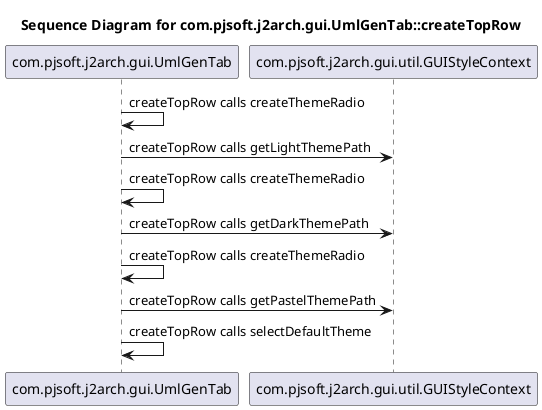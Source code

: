 @startuml
title Sequence Diagram for com.pjsoft.j2arch.gui.UmlGenTab::createTopRow
com.pjsoft.j2arch.gui.UmlGenTab -> com.pjsoft.j2arch.gui.UmlGenTab : createTopRow calls createThemeRadio
com.pjsoft.j2arch.gui.UmlGenTab -> com.pjsoft.j2arch.gui.util.GUIStyleContext : createTopRow calls getLightThemePath
com.pjsoft.j2arch.gui.UmlGenTab -> com.pjsoft.j2arch.gui.UmlGenTab : createTopRow calls createThemeRadio
com.pjsoft.j2arch.gui.UmlGenTab -> com.pjsoft.j2arch.gui.util.GUIStyleContext : createTopRow calls getDarkThemePath
com.pjsoft.j2arch.gui.UmlGenTab -> com.pjsoft.j2arch.gui.UmlGenTab : createTopRow calls createThemeRadio
com.pjsoft.j2arch.gui.UmlGenTab -> com.pjsoft.j2arch.gui.util.GUIStyleContext : createTopRow calls getPastelThemePath
com.pjsoft.j2arch.gui.UmlGenTab -> com.pjsoft.j2arch.gui.UmlGenTab : createTopRow calls selectDefaultTheme
@enduml
